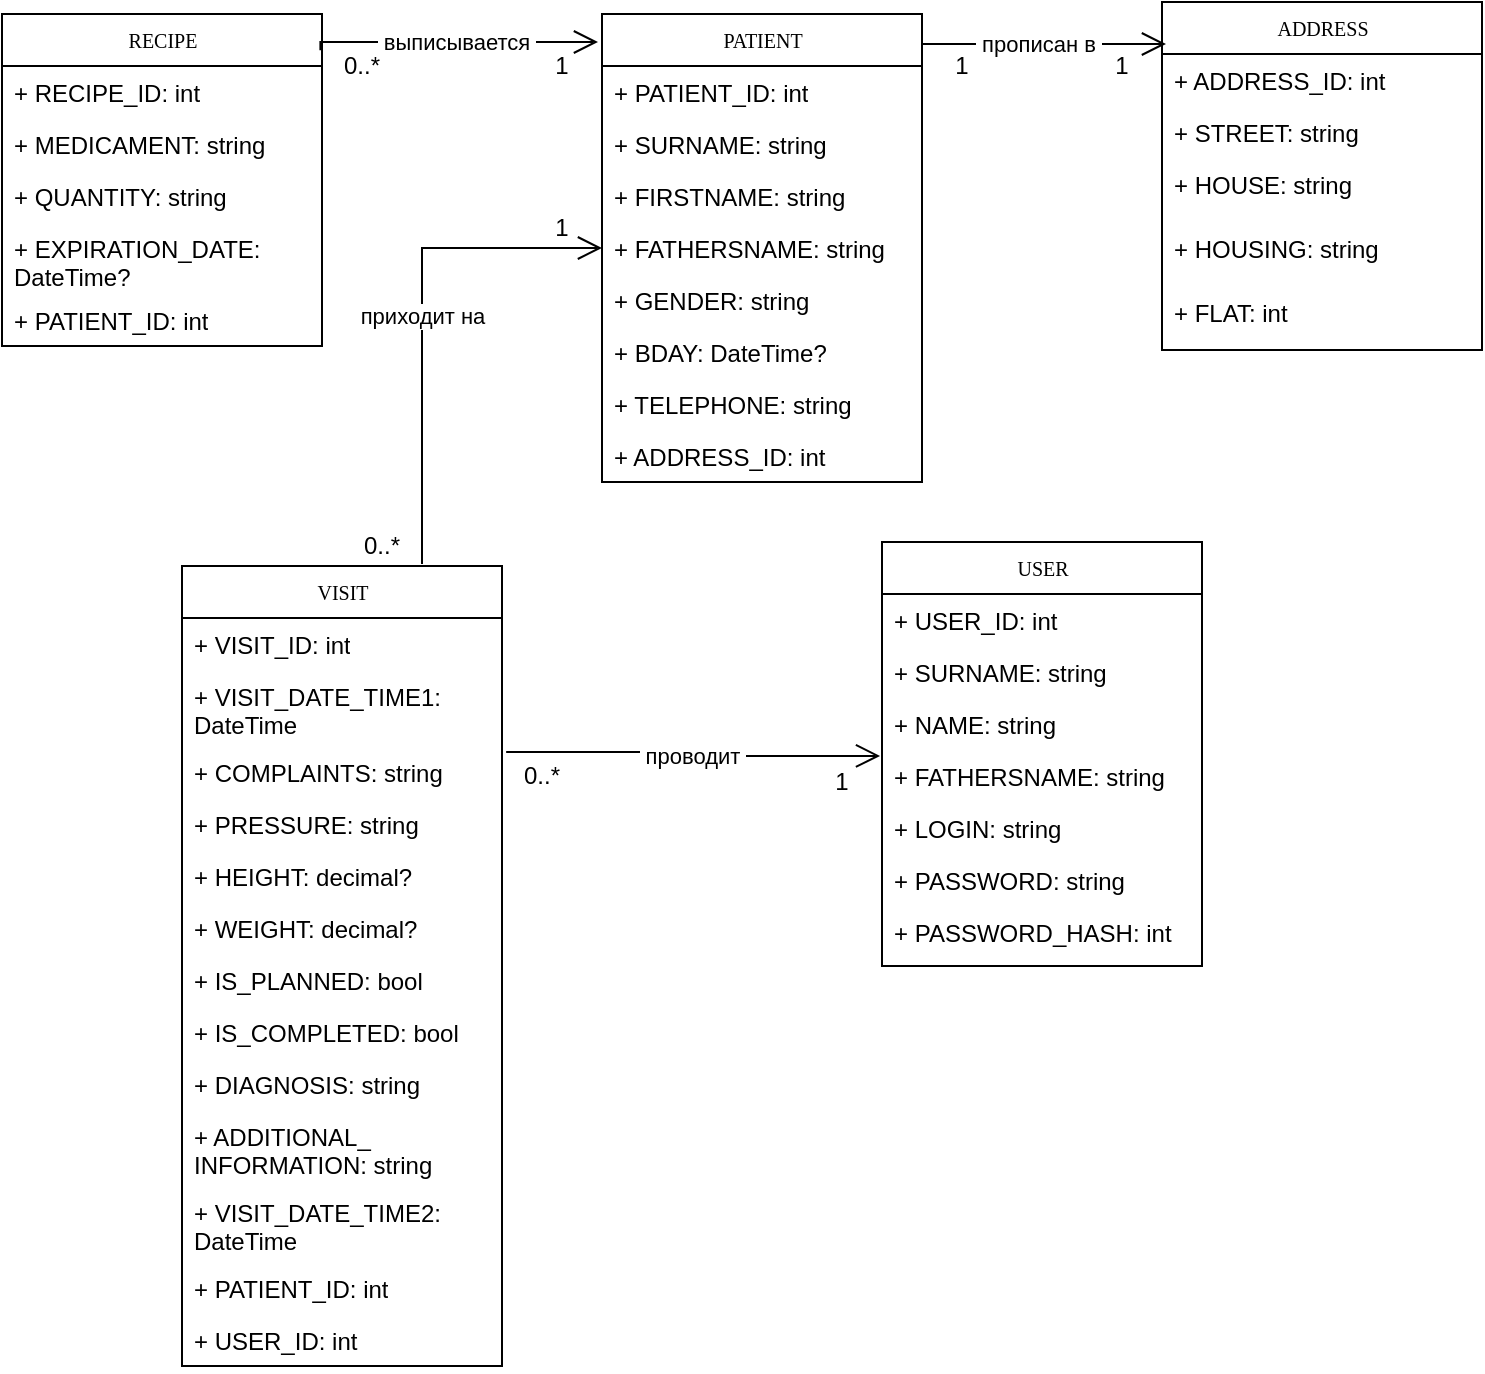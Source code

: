<mxfile version="10.6.7" type="device"><diagram name="Page-1" id="c4acf3e9-155e-7222-9cf6-157b1a14988f"><mxGraphModel dx="2100" dy="1210" grid="1" gridSize="10" guides="1" tooltips="1" connect="1" arrows="1" fold="1" page="1" pageScale="1" pageWidth="850" pageHeight="1100" background="#ffffff" math="0" shadow="0"><root><mxCell id="0"/><mxCell id="1" parent="0"/><mxCell id="yf8-dqk-YAyGhOjgCAUf-7" value="" style="group" vertex="1" connectable="0" parent="1"><mxGeometry x="90" y="88" width="740" height="682" as="geometry"/></mxCell><mxCell id="vCGotq7WxQFXtj4hdfwj-30" value="0..*" style="text;html=1;strokeColor=none;fillColor=none;align=center;verticalAlign=middle;whiteSpace=wrap;rounded=0;" parent="yf8-dqk-YAyGhOjgCAUf-7" vertex="1"><mxGeometry x="170" y="262" width="40" height="20" as="geometry"/></mxCell><mxCell id="yf8-dqk-YAyGhOjgCAUf-3" value="" style="group" vertex="1" connectable="0" parent="yf8-dqk-YAyGhOjgCAUf-7"><mxGeometry width="740" height="682" as="geometry"/></mxCell><mxCell id="vCGotq7WxQFXtj4hdfwj-33" value="" style="group" parent="yf8-dqk-YAyGhOjgCAUf-3" vertex="1" connectable="0"><mxGeometry width="740" height="682" as="geometry"/></mxCell><mxCell id="vCGotq7WxQFXtj4hdfwj-18" value="" style="group" parent="vCGotq7WxQFXtj4hdfwj-33" vertex="1" connectable="0"><mxGeometry x="90" y="270" width="510" height="412" as="geometry"/></mxCell><mxCell id="xqqGKYqoI08EDDQbHQLC-30" value="USER" style="swimlane;html=1;fontStyle=0;childLayout=stackLayout;horizontal=1;startSize=26;fillColor=none;horizontalStack=0;resizeParent=1;resizeLast=0;collapsible=1;marginBottom=0;swimlaneFillColor=#ffffff;rounded=0;shadow=0;comic=0;labelBackgroundColor=none;strokeColor=#000000;strokeWidth=1;fontFamily=Verdana;fontSize=10;fontColor=#000000;align=center;" parent="vCGotq7WxQFXtj4hdfwj-18" vertex="1"><mxGeometry x="350" width="160" height="212" as="geometry"/></mxCell><mxCell id="xqqGKYqoI08EDDQbHQLC-31" value="+ USER_ID: int" style="text;html=1;strokeColor=none;fillColor=none;align=left;verticalAlign=top;spacingLeft=4;spacingRight=4;whiteSpace=wrap;overflow=hidden;rotatable=0;points=[[0,0.5],[1,0.5]];portConstraint=eastwest;" parent="xqqGKYqoI08EDDQbHQLC-30" vertex="1"><mxGeometry y="26" width="160" height="26" as="geometry"/></mxCell><mxCell id="xqqGKYqoI08EDDQbHQLC-32" value="+ SURNAME: string" style="text;html=1;strokeColor=none;fillColor=none;align=left;verticalAlign=top;spacingLeft=4;spacingRight=4;whiteSpace=wrap;overflow=hidden;rotatable=0;points=[[0,0.5],[1,0.5]];portConstraint=eastwest;" parent="xqqGKYqoI08EDDQbHQLC-30" vertex="1"><mxGeometry y="52" width="160" height="26" as="geometry"/></mxCell><mxCell id="xqqGKYqoI08EDDQbHQLC-33" value="+ NAME: string" style="text;html=1;strokeColor=none;fillColor=none;align=left;verticalAlign=top;spacingLeft=4;spacingRight=4;whiteSpace=wrap;overflow=hidden;rotatable=0;points=[[0,0.5],[1,0.5]];portConstraint=eastwest;" parent="xqqGKYqoI08EDDQbHQLC-30" vertex="1"><mxGeometry y="78" width="160" height="26" as="geometry"/></mxCell><mxCell id="xqqGKYqoI08EDDQbHQLC-34" value="+ FATHERSNAME: string" style="text;html=1;strokeColor=none;fillColor=none;align=left;verticalAlign=top;spacingLeft=4;spacingRight=4;whiteSpace=wrap;overflow=hidden;rotatable=0;points=[[0,0.5],[1,0.5]];portConstraint=eastwest;" parent="xqqGKYqoI08EDDQbHQLC-30" vertex="1"><mxGeometry y="104" width="160" height="26" as="geometry"/></mxCell><mxCell id="xqqGKYqoI08EDDQbHQLC-35" value="+ LOGIN: string" style="text;html=1;strokeColor=none;fillColor=none;align=left;verticalAlign=top;spacingLeft=4;spacingRight=4;whiteSpace=wrap;overflow=hidden;rotatable=0;points=[[0,0.5],[1,0.5]];portConstraint=eastwest;" parent="xqqGKYqoI08EDDQbHQLC-30" vertex="1"><mxGeometry y="130" width="160" height="26" as="geometry"/></mxCell><mxCell id="xqqGKYqoI08EDDQbHQLC-37" value="+ PASSWORD: string" style="text;html=1;strokeColor=none;fillColor=none;align=left;verticalAlign=top;spacingLeft=4;spacingRight=4;whiteSpace=wrap;overflow=hidden;rotatable=0;points=[[0,0.5],[1,0.5]];portConstraint=eastwest;" parent="xqqGKYqoI08EDDQbHQLC-30" vertex="1"><mxGeometry y="156" width="160" height="26" as="geometry"/></mxCell><mxCell id="xqqGKYqoI08EDDQbHQLC-39" value="+ PASSWORD_HASH: int" style="text;html=1;strokeColor=none;fillColor=none;align=left;verticalAlign=top;spacingLeft=4;spacingRight=4;whiteSpace=wrap;overflow=hidden;rotatable=0;points=[[0,0.5],[1,0.5]];portConstraint=eastwest;" parent="xqqGKYqoI08EDDQbHQLC-30" vertex="1"><mxGeometry y="182" width="160" height="26" as="geometry"/></mxCell><mxCell id="SUrmaoRrP1Uq4NaUsfJi-1" value="VISIT" style="swimlane;html=1;fontStyle=0;childLayout=stackLayout;horizontal=1;startSize=26;fillColor=none;horizontalStack=0;resizeParent=1;resizeLast=0;collapsible=1;marginBottom=0;swimlaneFillColor=#ffffff;rounded=0;shadow=0;comic=0;labelBackgroundColor=none;strokeColor=#000000;strokeWidth=1;fontFamily=Verdana;fontSize=10;fontColor=#000000;align=center;" parent="vCGotq7WxQFXtj4hdfwj-18" vertex="1"><mxGeometry y="12" width="160" height="400" as="geometry"/></mxCell><mxCell id="SUrmaoRrP1Uq4NaUsfJi-2" value="+ VISIT_ID: int" style="text;html=1;strokeColor=none;fillColor=none;align=left;verticalAlign=top;spacingLeft=4;spacingRight=4;whiteSpace=wrap;overflow=hidden;rotatable=0;points=[[0,0.5],[1,0.5]];portConstraint=eastwest;" parent="SUrmaoRrP1Uq4NaUsfJi-1" vertex="1"><mxGeometry y="26" width="160" height="26" as="geometry"/></mxCell><mxCell id="SUrmaoRrP1Uq4NaUsfJi-3" value="+ VISIT_DATE_TIME1: DateTime" style="text;html=1;strokeColor=none;fillColor=none;align=left;verticalAlign=top;spacingLeft=4;spacingRight=4;whiteSpace=wrap;overflow=hidden;rotatable=0;points=[[0,0.5],[1,0.5]];portConstraint=eastwest;" parent="SUrmaoRrP1Uq4NaUsfJi-1" vertex="1"><mxGeometry y="52" width="160" height="38" as="geometry"/></mxCell><mxCell id="SUrmaoRrP1Uq4NaUsfJi-4" value="+ COMPLAINTS: string" style="text;html=1;strokeColor=none;fillColor=none;align=left;verticalAlign=top;spacingLeft=4;spacingRight=4;whiteSpace=wrap;overflow=hidden;rotatable=0;points=[[0,0.5],[1,0.5]];portConstraint=eastwest;" parent="SUrmaoRrP1Uq4NaUsfJi-1" vertex="1"><mxGeometry y="90" width="160" height="26" as="geometry"/></mxCell><mxCell id="SUrmaoRrP1Uq4NaUsfJi-5" value="+ PRESSURE: string" style="text;html=1;strokeColor=none;fillColor=none;align=left;verticalAlign=top;spacingLeft=4;spacingRight=4;whiteSpace=wrap;overflow=hidden;rotatable=0;points=[[0,0.5],[1,0.5]];portConstraint=eastwest;" parent="SUrmaoRrP1Uq4NaUsfJi-1" vertex="1"><mxGeometry y="116" width="160" height="26" as="geometry"/></mxCell><mxCell id="SUrmaoRrP1Uq4NaUsfJi-6" value="+ HEIGHT: decimal?" style="text;html=1;strokeColor=none;fillColor=none;align=left;verticalAlign=top;spacingLeft=4;spacingRight=4;whiteSpace=wrap;overflow=hidden;rotatable=0;points=[[0,0.5],[1,0.5]];portConstraint=eastwest;" parent="SUrmaoRrP1Uq4NaUsfJi-1" vertex="1"><mxGeometry y="142" width="160" height="26" as="geometry"/></mxCell><mxCell id="SUrmaoRrP1Uq4NaUsfJi-7" value="+ WEIGHT: decimal?" style="text;html=1;strokeColor=none;fillColor=none;align=left;verticalAlign=top;spacingLeft=4;spacingRight=4;whiteSpace=wrap;overflow=hidden;rotatable=0;points=[[0,0.5],[1,0.5]];portConstraint=eastwest;" parent="SUrmaoRrP1Uq4NaUsfJi-1" vertex="1"><mxGeometry y="168" width="160" height="26" as="geometry"/></mxCell><mxCell id="SUrmaoRrP1Uq4NaUsfJi-8" value="+ IS_PLANNED: bool" style="text;html=1;strokeColor=none;fillColor=none;align=left;verticalAlign=top;spacingLeft=4;spacingRight=4;whiteSpace=wrap;overflow=hidden;rotatable=0;points=[[0,0.5],[1,0.5]];portConstraint=eastwest;" parent="SUrmaoRrP1Uq4NaUsfJi-1" vertex="1"><mxGeometry y="194" width="160" height="26" as="geometry"/></mxCell><mxCell id="SUrmaoRrP1Uq4NaUsfJi-9" value="+ IS_COMPLETED: bool" style="text;html=1;strokeColor=none;fillColor=none;align=left;verticalAlign=top;spacingLeft=4;spacingRight=4;whiteSpace=wrap;overflow=hidden;rotatable=0;points=[[0,0.5],[1,0.5]];portConstraint=eastwest;" parent="SUrmaoRrP1Uq4NaUsfJi-1" vertex="1"><mxGeometry y="220" width="160" height="26" as="geometry"/></mxCell><mxCell id="SUrmaoRrP1Uq4NaUsfJi-10" value="+ DIAGNOSIS: string" style="text;html=1;strokeColor=none;fillColor=none;align=left;verticalAlign=top;spacingLeft=4;spacingRight=4;whiteSpace=wrap;overflow=hidden;rotatable=0;points=[[0,0.5],[1,0.5]];portConstraint=eastwest;" parent="SUrmaoRrP1Uq4NaUsfJi-1" vertex="1"><mxGeometry y="246" width="160" height="26" as="geometry"/></mxCell><mxCell id="SUrmaoRrP1Uq4NaUsfJi-11" value="+ ADDITIONAL_ INFORMATION: string" style="text;html=1;strokeColor=none;fillColor=none;align=left;verticalAlign=top;spacingLeft=4;spacingRight=4;whiteSpace=wrap;overflow=hidden;rotatable=0;points=[[0,0.5],[1,0.5]];portConstraint=eastwest;" parent="SUrmaoRrP1Uq4NaUsfJi-1" vertex="1"><mxGeometry y="272" width="160" height="38" as="geometry"/></mxCell><mxCell id="SUrmaoRrP1Uq4NaUsfJi-12" value="+ VISIT_DATE_TIME2: DateTime" style="text;html=1;strokeColor=none;fillColor=none;align=left;verticalAlign=top;spacingLeft=4;spacingRight=4;whiteSpace=wrap;overflow=hidden;rotatable=0;points=[[0,0.5],[1,0.5]];portConstraint=eastwest;" parent="SUrmaoRrP1Uq4NaUsfJi-1" vertex="1"><mxGeometry y="310" width="160" height="38" as="geometry"/></mxCell><mxCell id="vCGotq7WxQFXtj4hdfwj-3" value="+ PATIENT_ID: int" style="text;html=1;strokeColor=none;fillColor=none;align=left;verticalAlign=top;spacingLeft=4;spacingRight=4;whiteSpace=wrap;overflow=hidden;rotatable=0;points=[[0,0.5],[1,0.5]];portConstraint=eastwest;" parent="SUrmaoRrP1Uq4NaUsfJi-1" vertex="1"><mxGeometry y="348" width="160" height="26" as="geometry"/></mxCell><mxCell id="vCGotq7WxQFXtj4hdfwj-4" value="+ USER_ID: int" style="text;html=1;strokeColor=none;fillColor=none;align=left;verticalAlign=top;spacingLeft=4;spacingRight=4;whiteSpace=wrap;overflow=hidden;rotatable=0;points=[[0,0.5],[1,0.5]];portConstraint=eastwest;" parent="SUrmaoRrP1Uq4NaUsfJi-1" vertex="1"><mxGeometry y="374" width="160" height="26" as="geometry"/></mxCell><mxCell id="vCGotq7WxQFXtj4hdfwj-16" value="0..*" style="text;html=1;strokeColor=none;fillColor=none;align=center;verticalAlign=middle;whiteSpace=wrap;rounded=0;" parent="vCGotq7WxQFXtj4hdfwj-18" vertex="1"><mxGeometry x="160" y="107" width="40" height="20" as="geometry"/></mxCell><mxCell id="vCGotq7WxQFXtj4hdfwj-17" value="1" style="text;html=1;strokeColor=none;fillColor=none;align=center;verticalAlign=middle;whiteSpace=wrap;rounded=0;" parent="vCGotq7WxQFXtj4hdfwj-18" vertex="1"><mxGeometry x="310" y="110" width="40" height="20" as="geometry"/></mxCell><mxCell id="vCGotq7WxQFXtj4hdfwj-15" value="&amp;nbsp;проводит&amp;nbsp;" style="edgeStyle=orthogonalEdgeStyle;rounded=0;orthogonalLoop=1;jettySize=auto;html=1;entryX=-0.006;entryY=0.115;entryDx=0;entryDy=0;entryPerimeter=0;exitX=1.013;exitY=1.079;exitDx=0;exitDy=0;exitPerimeter=0;startSize=10;endSize=10;endArrow=open;endFill=0;" parent="vCGotq7WxQFXtj4hdfwj-18" source="SUrmaoRrP1Uq4NaUsfJi-3" target="xqqGKYqoI08EDDQbHQLC-34" edge="1"><mxGeometry relative="1" as="geometry"><mxPoint x="270" y="106" as="targetPoint"/></mxGeometry></mxCell><mxCell id="xqqGKYqoI08EDDQbHQLC-54" value="" style="group" parent="vCGotq7WxQFXtj4hdfwj-33" vertex="1" connectable="0"><mxGeometry width="740" height="218" as="geometry"/></mxCell><mxCell id="xqqGKYqoI08EDDQbHQLC-40" value="" style="group" parent="xqqGKYqoI08EDDQbHQLC-54" vertex="1" connectable="0"><mxGeometry x="300" width="440" height="218" as="geometry"/></mxCell><mxCell id="17acba5748e5396b-20" value="ADDRESS" style="swimlane;html=1;fontStyle=0;childLayout=stackLayout;horizontal=1;startSize=26;fillColor=none;horizontalStack=0;resizeParent=1;resizeLast=0;collapsible=1;marginBottom=0;swimlaneFillColor=#ffffff;rounded=0;shadow=0;comic=0;labelBackgroundColor=none;strokeColor=#000000;strokeWidth=1;fontFamily=Verdana;fontSize=10;fontColor=#000000;align=center;" parent="xqqGKYqoI08EDDQbHQLC-40" vertex="1"><mxGeometry x="280" width="160" height="174" as="geometry"><mxRectangle x="350" y="42" width="80" height="26" as="alternateBounds"/></mxGeometry></mxCell><mxCell id="17acba5748e5396b-21" value="+ ADDRESS_ID: int" style="text;html=1;strokeColor=none;fillColor=none;align=left;verticalAlign=top;spacingLeft=4;spacingRight=4;whiteSpace=wrap;overflow=hidden;rotatable=0;points=[[0,0.5],[1,0.5]];portConstraint=eastwest;" parent="17acba5748e5396b-20" vertex="1"><mxGeometry y="26" width="160" height="26" as="geometry"/></mxCell><mxCell id="17acba5748e5396b-24" value="+ STREET: string" style="text;html=1;strokeColor=none;fillColor=none;align=left;verticalAlign=top;spacingLeft=4;spacingRight=4;whiteSpace=wrap;overflow=hidden;rotatable=0;points=[[0,0.5],[1,0.5]];portConstraint=eastwest;" parent="17acba5748e5396b-20" vertex="1"><mxGeometry y="52" width="160" height="26" as="geometry"/></mxCell><mxCell id="17acba5748e5396b-26" value="+ HOUSE: string&lt;br&gt;" style="text;html=1;strokeColor=none;fillColor=none;align=left;verticalAlign=top;spacingLeft=4;spacingRight=4;whiteSpace=wrap;overflow=hidden;rotatable=0;points=[[0,0.5],[1,0.5]];portConstraint=eastwest;" parent="17acba5748e5396b-20" vertex="1"><mxGeometry y="78" width="160" height="32" as="geometry"/></mxCell><mxCell id="xqqGKYqoI08EDDQbHQLC-2" value="+ HOUSING: string&lt;br&gt;" style="text;html=1;strokeColor=none;fillColor=none;align=left;verticalAlign=top;spacingLeft=4;spacingRight=4;whiteSpace=wrap;overflow=hidden;rotatable=0;points=[[0,0.5],[1,0.5]];portConstraint=eastwest;" parent="17acba5748e5396b-20" vertex="1"><mxGeometry y="110" width="160" height="32" as="geometry"/></mxCell><mxCell id="xqqGKYqoI08EDDQbHQLC-3" value="+ FLAT: int&lt;br&gt;" style="text;html=1;strokeColor=none;fillColor=none;align=left;verticalAlign=top;spacingLeft=4;spacingRight=4;whiteSpace=wrap;overflow=hidden;rotatable=0;points=[[0,0.5],[1,0.5]];portConstraint=eastwest;" parent="17acba5748e5396b-20" vertex="1"><mxGeometry y="142" width="160" height="32" as="geometry"/></mxCell><mxCell id="17acba5748e5396b-30" value="PATIENT" style="swimlane;html=1;fontStyle=0;childLayout=stackLayout;horizontal=1;startSize=26;fillColor=none;horizontalStack=0;resizeParent=1;resizeLast=0;collapsible=1;marginBottom=0;swimlaneFillColor=#ffffff;rounded=0;shadow=0;comic=0;labelBackgroundColor=none;strokeColor=#000000;strokeWidth=1;fontFamily=Verdana;fontSize=10;fontColor=#000000;align=center;" parent="xqqGKYqoI08EDDQbHQLC-40" vertex="1"><mxGeometry y="6" width="160" height="234" as="geometry"/></mxCell><mxCell id="17acba5748e5396b-31" value="+ PATIENT_ID: int" style="text;html=1;strokeColor=none;fillColor=none;align=left;verticalAlign=top;spacingLeft=4;spacingRight=4;whiteSpace=wrap;overflow=hidden;rotatable=0;points=[[0,0.5],[1,0.5]];portConstraint=eastwest;" parent="17acba5748e5396b-30" vertex="1"><mxGeometry y="26" width="160" height="26" as="geometry"/></mxCell><mxCell id="17acba5748e5396b-32" value="+ SURNAME: string" style="text;html=1;strokeColor=none;fillColor=none;align=left;verticalAlign=top;spacingLeft=4;spacingRight=4;whiteSpace=wrap;overflow=hidden;rotatable=0;points=[[0,0.5],[1,0.5]];portConstraint=eastwest;" parent="17acba5748e5396b-30" vertex="1"><mxGeometry y="52" width="160" height="26" as="geometry"/></mxCell><mxCell id="17acba5748e5396b-33" value="+ FIRSTNAME: string" style="text;html=1;strokeColor=none;fillColor=none;align=left;verticalAlign=top;spacingLeft=4;spacingRight=4;whiteSpace=wrap;overflow=hidden;rotatable=0;points=[[0,0.5],[1,0.5]];portConstraint=eastwest;" parent="17acba5748e5396b-30" vertex="1"><mxGeometry y="78" width="160" height="26" as="geometry"/></mxCell><mxCell id="xqqGKYqoI08EDDQbHQLC-7" value="+ FATHERSNAME: string" style="text;html=1;strokeColor=none;fillColor=none;align=left;verticalAlign=top;spacingLeft=4;spacingRight=4;whiteSpace=wrap;overflow=hidden;rotatable=0;points=[[0,0.5],[1,0.5]];portConstraint=eastwest;" parent="17acba5748e5396b-30" vertex="1"><mxGeometry y="104" width="160" height="26" as="geometry"/></mxCell><mxCell id="xqqGKYqoI08EDDQbHQLC-9" value="+ GENDER: string" style="text;html=1;strokeColor=none;fillColor=none;align=left;verticalAlign=top;spacingLeft=4;spacingRight=4;whiteSpace=wrap;overflow=hidden;rotatable=0;points=[[0,0.5],[1,0.5]];portConstraint=eastwest;" parent="17acba5748e5396b-30" vertex="1"><mxGeometry y="130" width="160" height="26" as="geometry"/></mxCell><mxCell id="xqqGKYqoI08EDDQbHQLC-8" value="+ BDAY: DateTime?" style="text;html=1;strokeColor=none;fillColor=none;align=left;verticalAlign=top;spacingLeft=4;spacingRight=4;whiteSpace=wrap;overflow=hidden;rotatable=0;points=[[0,0.5],[1,0.5]];portConstraint=eastwest;" parent="17acba5748e5396b-30" vertex="1"><mxGeometry y="156" width="160" height="26" as="geometry"/></mxCell><mxCell id="xqqGKYqoI08EDDQbHQLC-10" value="+ TELEPHONE: string" style="text;html=1;strokeColor=none;fillColor=none;align=left;verticalAlign=top;spacingLeft=4;spacingRight=4;whiteSpace=wrap;overflow=hidden;rotatable=0;points=[[0,0.5],[1,0.5]];portConstraint=eastwest;" parent="17acba5748e5396b-30" vertex="1"><mxGeometry y="182" width="160" height="26" as="geometry"/></mxCell><mxCell id="vCGotq7WxQFXtj4hdfwj-1" value="+ ADDRESS_ID: int" style="text;html=1;strokeColor=none;fillColor=none;align=left;verticalAlign=top;spacingLeft=4;spacingRight=4;whiteSpace=wrap;overflow=hidden;rotatable=0;points=[[0,0.5],[1,0.5]];portConstraint=eastwest;" parent="17acba5748e5396b-30" vertex="1"><mxGeometry y="208" width="160" height="26" as="geometry"/></mxCell><mxCell id="xqqGKYqoI08EDDQbHQLC-27" value="" style="group" parent="xqqGKYqoI08EDDQbHQLC-40" vertex="1" connectable="0"><mxGeometry x="160" y="15" width="120" height="22" as="geometry"/></mxCell><mxCell id="xqqGKYqoI08EDDQbHQLC-26" value="" style="group" parent="xqqGKYqoI08EDDQbHQLC-27" vertex="1" connectable="0"><mxGeometry y="1" width="120" height="21" as="geometry"/></mxCell><mxCell id="xqqGKYqoI08EDDQbHQLC-22" value="1" style="text;html=1;strokeColor=none;fillColor=none;align=center;verticalAlign=middle;whiteSpace=wrap;rounded=0;" parent="xqqGKYqoI08EDDQbHQLC-26" vertex="1"><mxGeometry x="80" y="6" width="40" height="20" as="geometry"/></mxCell><mxCell id="xqqGKYqoI08EDDQbHQLC-20" value="1" style="text;html=1;strokeColor=none;fillColor=none;align=center;verticalAlign=middle;whiteSpace=wrap;rounded=0;" parent="xqqGKYqoI08EDDQbHQLC-26" vertex="1"><mxGeometry y="6" width="40" height="20" as="geometry"/></mxCell><mxCell id="xqqGKYqoI08EDDQbHQLC-19" value="&amp;nbsp;прописан в&amp;nbsp;&lt;br&gt;" style="edgeStyle=orthogonalEdgeStyle;rounded=0;orthogonalLoop=1;jettySize=auto;html=1;startArrow=none;startFill=0;endArrow=open;endFill=0;endSize=10;strokeWidth=1;startSize=10;labelBorderColor=none;labelBackgroundColor=#ffffff;exitX=0;exitY=0.25;exitDx=0;exitDy=0;" parent="xqqGKYqoI08EDDQbHQLC-40" source="xqqGKYqoI08EDDQbHQLC-20" edge="1"><mxGeometry relative="1" as="geometry"><mxPoint x="282" y="21" as="targetPoint"/><Array as="points"><mxPoint x="282" y="21"/></Array></mxGeometry></mxCell><mxCell id="xqqGKYqoI08EDDQbHQLC-49" value="&amp;nbsp;выписывается&amp;nbsp;" style="edgeStyle=orthogonalEdgeStyle;rounded=0;orthogonalLoop=1;jettySize=auto;html=1;labelBackgroundColor=#ffffff;startArrow=none;startFill=0;startSize=10;endArrow=open;endFill=0;endSize=10;strokeWidth=1;exitX=0.995;exitY=0.109;exitDx=0;exitDy=0;exitPerimeter=0;" parent="xqqGKYqoI08EDDQbHQLC-54" source="xqqGKYqoI08EDDQbHQLC-41" edge="1"><mxGeometry relative="1" as="geometry"><mxPoint x="298" y="20" as="targetPoint"/><Array as="points"><mxPoint x="159" y="20"/></Array></mxGeometry></mxCell><mxCell id="xqqGKYqoI08EDDQbHQLC-41" value="RECIPE" style="swimlane;html=1;fontStyle=0;childLayout=stackLayout;horizontal=1;startSize=26;fillColor=none;horizontalStack=0;resizeParent=1;resizeLast=0;collapsible=1;marginBottom=0;swimlaneFillColor=#ffffff;rounded=0;shadow=0;comic=0;labelBackgroundColor=none;strokeColor=#000000;strokeWidth=1;fontFamily=Verdana;fontSize=10;fontColor=#000000;align=center;" parent="xqqGKYqoI08EDDQbHQLC-54" vertex="1"><mxGeometry y="6" width="160" height="166" as="geometry"/></mxCell><mxCell id="xqqGKYqoI08EDDQbHQLC-42" value="+ RECIPE_ID: int" style="text;html=1;strokeColor=none;fillColor=none;align=left;verticalAlign=top;spacingLeft=4;spacingRight=4;whiteSpace=wrap;overflow=hidden;rotatable=0;points=[[0,0.5],[1,0.5]];portConstraint=eastwest;" parent="xqqGKYqoI08EDDQbHQLC-41" vertex="1"><mxGeometry y="26" width="160" height="26" as="geometry"/></mxCell><mxCell id="xqqGKYqoI08EDDQbHQLC-43" value="+ MEDICAMENT: string" style="text;html=1;strokeColor=none;fillColor=none;align=left;verticalAlign=top;spacingLeft=4;spacingRight=4;whiteSpace=wrap;overflow=hidden;rotatable=0;points=[[0,0.5],[1,0.5]];portConstraint=eastwest;" parent="xqqGKYqoI08EDDQbHQLC-41" vertex="1"><mxGeometry y="52" width="160" height="26" as="geometry"/></mxCell><mxCell id="xqqGKYqoI08EDDQbHQLC-44" value="+ QUANTITY: string" style="text;html=1;strokeColor=none;fillColor=none;align=left;verticalAlign=top;spacingLeft=4;spacingRight=4;whiteSpace=wrap;overflow=hidden;rotatable=0;points=[[0,0.5],[1,0.5]];portConstraint=eastwest;" parent="xqqGKYqoI08EDDQbHQLC-41" vertex="1"><mxGeometry y="78" width="160" height="26" as="geometry"/></mxCell><mxCell id="xqqGKYqoI08EDDQbHQLC-45" value="+ EXPIRATION_DATE: DateTime?" style="text;html=1;strokeColor=none;fillColor=none;align=left;verticalAlign=top;spacingLeft=4;spacingRight=4;whiteSpace=wrap;overflow=hidden;rotatable=0;points=[[0,0.5],[1,0.5]];portConstraint=eastwest;" parent="xqqGKYqoI08EDDQbHQLC-41" vertex="1"><mxGeometry y="104" width="160" height="36" as="geometry"/></mxCell><mxCell id="vCGotq7WxQFXtj4hdfwj-2" value="+ PATIENT_ID: int" style="text;html=1;strokeColor=none;fillColor=none;align=left;verticalAlign=top;spacingLeft=4;spacingRight=4;whiteSpace=wrap;overflow=hidden;rotatable=0;points=[[0,0.5],[1,0.5]];portConstraint=eastwest;" parent="xqqGKYqoI08EDDQbHQLC-41" vertex="1"><mxGeometry y="140" width="160" height="26" as="geometry"/></mxCell><mxCell id="xqqGKYqoI08EDDQbHQLC-53" value="" style="group" parent="xqqGKYqoI08EDDQbHQLC-54" vertex="1" connectable="0"><mxGeometry x="160" y="22" width="140" height="20" as="geometry"/></mxCell><mxCell id="xqqGKYqoI08EDDQbHQLC-51" value="0..*&lt;br&gt;" style="text;html=1;strokeColor=none;fillColor=none;align=center;verticalAlign=middle;whiteSpace=wrap;rounded=0;" parent="xqqGKYqoI08EDDQbHQLC-53" vertex="1"><mxGeometry width="40" height="20" as="geometry"/></mxCell><mxCell id="xqqGKYqoI08EDDQbHQLC-52" value="1" style="text;html=1;strokeColor=none;fillColor=none;align=center;verticalAlign=middle;whiteSpace=wrap;rounded=0;" parent="xqqGKYqoI08EDDQbHQLC-53" vertex="1"><mxGeometry x="100" width="40" height="20" as="geometry"/></mxCell><mxCell id="vCGotq7WxQFXtj4hdfwj-31" value="" style="group" parent="xqqGKYqoI08EDDQbHQLC-54" vertex="1" connectable="0"><mxGeometry x="260" y="103" width="40" height="20" as="geometry"/></mxCell><mxCell id="vCGotq7WxQFXtj4hdfwj-29" value="1" style="text;html=1;strokeColor=none;fillColor=none;align=center;verticalAlign=middle;whiteSpace=wrap;rounded=0;" parent="vCGotq7WxQFXtj4hdfwj-31" vertex="1"><mxGeometry width="40" height="20" as="geometry"/></mxCell><mxCell id="vCGotq7WxQFXtj4hdfwj-28" value="приходит на" style="edgeStyle=orthogonalEdgeStyle;rounded=0;orthogonalLoop=1;jettySize=auto;html=1;endArrow=open;endFill=0;endSize=10;" parent="vCGotq7WxQFXtj4hdfwj-33" edge="1"><mxGeometry relative="1" as="geometry"><mxPoint x="300" y="123" as="targetPoint"/><Array as="points"><mxPoint x="210" y="281"/><mxPoint x="210" y="123"/></Array><mxPoint x="210" y="281" as="sourcePoint"/></mxGeometry></mxCell></root></mxGraphModel></diagram></mxfile>